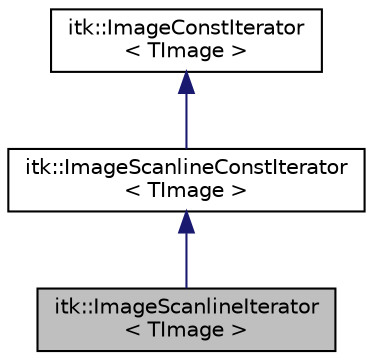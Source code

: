digraph "itk::ImageScanlineIterator&lt; TImage &gt;"
{
 // LATEX_PDF_SIZE
  edge [fontname="Helvetica",fontsize="10",labelfontname="Helvetica",labelfontsize="10"];
  node [fontname="Helvetica",fontsize="10",shape=record];
  Node1 [label="itk::ImageScanlineIterator\l\< TImage \>",height=0.2,width=0.4,color="black", fillcolor="grey75", style="filled", fontcolor="black",tooltip="A multi-dimensional iterator templated over image type that walks a region of pixels,..."];
  Node2 -> Node1 [dir="back",color="midnightblue",fontsize="10",style="solid",fontname="Helvetica"];
  Node2 [label="itk::ImageScanlineConstIterator\l\< TImage \>",height=0.2,width=0.4,color="black", fillcolor="white", style="filled",URL="$classitk_1_1ImageScanlineConstIterator.html",tooltip="A multi-dimensional iterator templated over image type that walks a region of pixels,..."];
  Node3 -> Node2 [dir="back",color="midnightblue",fontsize="10",style="solid",fontname="Helvetica"];
  Node3 [label="itk::ImageConstIterator\l\< TImage \>",height=0.2,width=0.4,color="black", fillcolor="white", style="filled",URL="$classitk_1_1ImageConstIterator.html",tooltip="A multi-dimensional image iterator templated over image type."];
}
